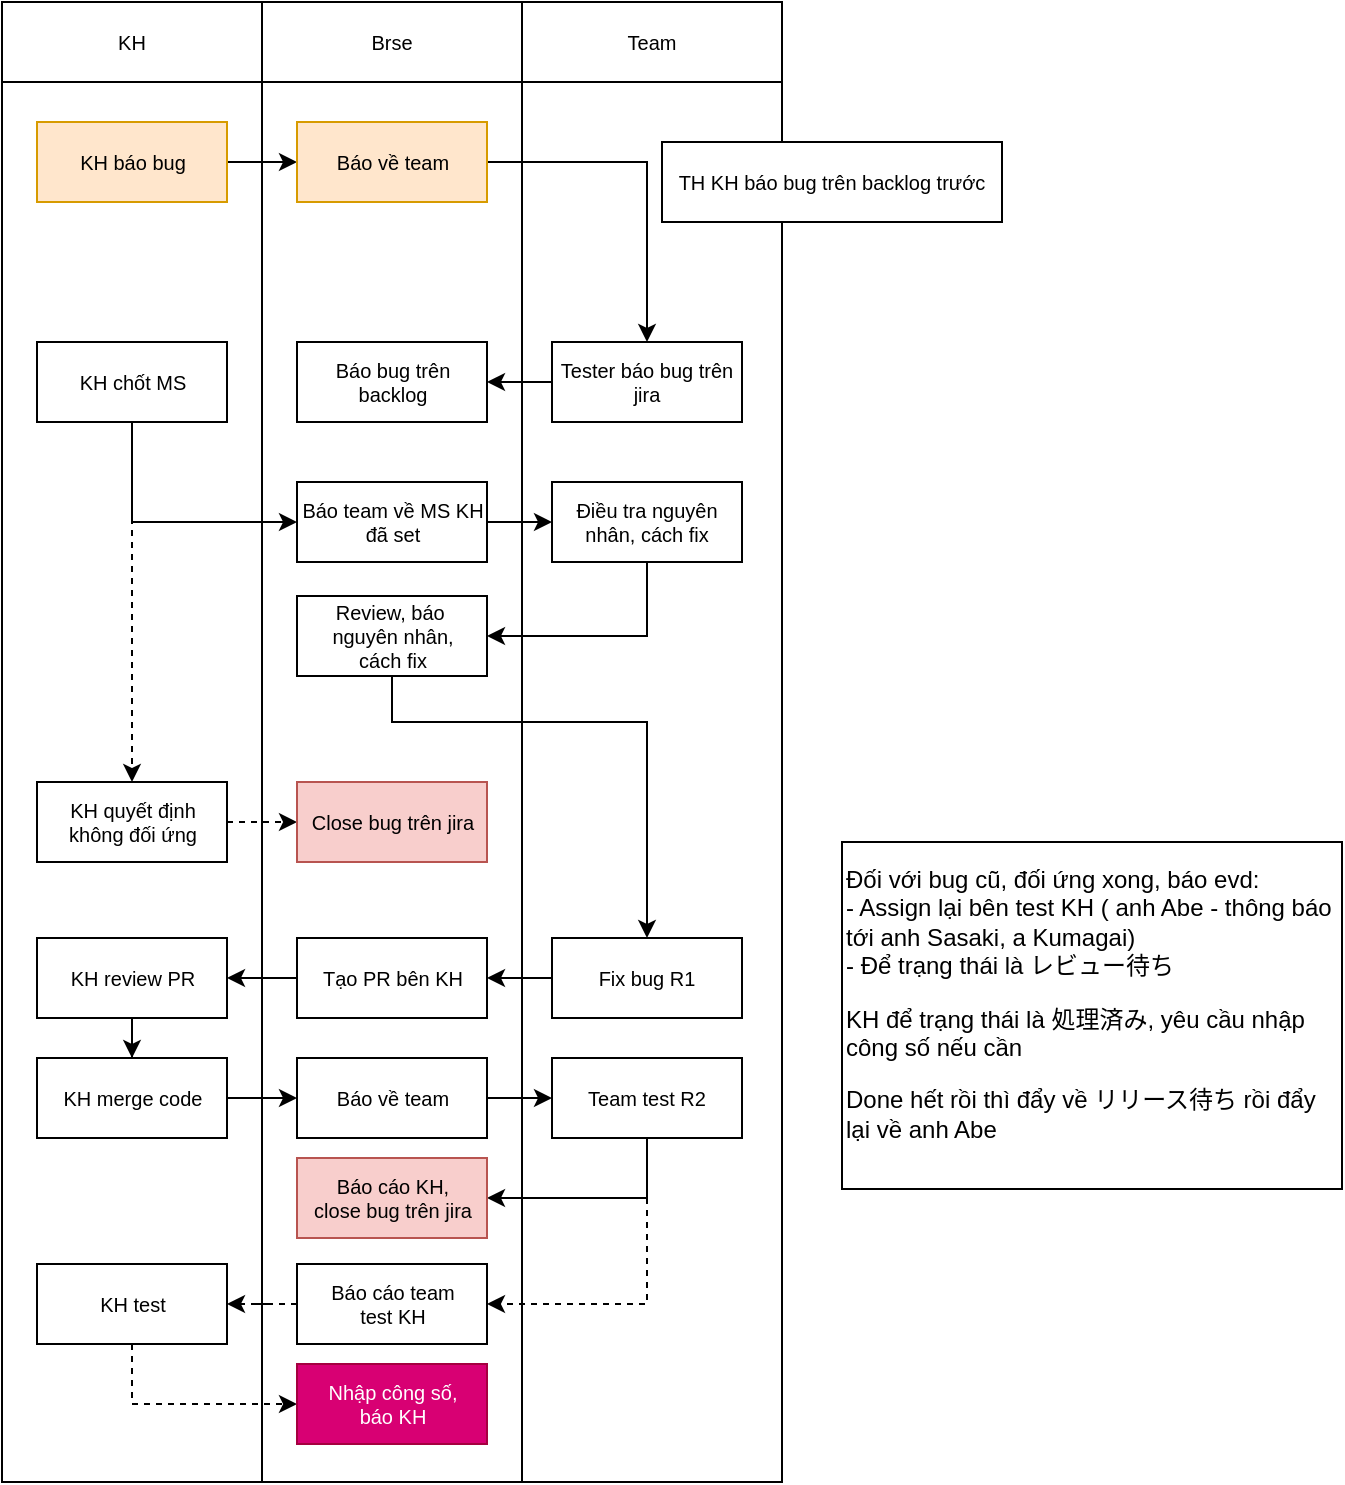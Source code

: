 <mxfile version="25.0.3" pages="2">
  <diagram name="Bug" id="tzC-T3flc1oEp4o9LY7S">
    <mxGraphModel dx="1195" dy="633" grid="1" gridSize="10" guides="1" tooltips="1" connect="1" arrows="1" fold="1" page="1" pageScale="1" pageWidth="850" pageHeight="1100" math="0" shadow="0">
      <root>
        <mxCell id="0" />
        <mxCell id="1" parent="0" />
        <mxCell id="nnLdnBErIqc2DHJfIWVj-1" value="" style="rounded=0;whiteSpace=wrap;html=1;fontSize=10;" parent="1" vertex="1">
          <mxGeometry x="150" y="280" width="130" height="700" as="geometry" />
        </mxCell>
        <mxCell id="nnLdnBErIqc2DHJfIWVj-2" value="" style="rounded=0;whiteSpace=wrap;html=1;fontSize=10;" parent="1" vertex="1">
          <mxGeometry x="280" y="280" width="130" height="700" as="geometry" />
        </mxCell>
        <mxCell id="nnLdnBErIqc2DHJfIWVj-3" value="KH" style="rounded=0;whiteSpace=wrap;html=1;fontSize=10;" parent="1" vertex="1">
          <mxGeometry x="150" y="240" width="130" height="40" as="geometry" />
        </mxCell>
        <mxCell id="nnLdnBErIqc2DHJfIWVj-4" value="Brse" style="rounded=0;whiteSpace=wrap;html=1;fontSize=10;" parent="1" vertex="1">
          <mxGeometry x="280" y="240" width="130" height="40" as="geometry" />
        </mxCell>
        <mxCell id="nnLdnBErIqc2DHJfIWVj-5" value="" style="rounded=0;whiteSpace=wrap;html=1;fontSize=10;" parent="1" vertex="1">
          <mxGeometry x="410" y="280" width="130" height="700" as="geometry" />
        </mxCell>
        <mxCell id="nnLdnBErIqc2DHJfIWVj-6" value="Team" style="rounded=0;whiteSpace=wrap;html=1;fontSize=10;" parent="1" vertex="1">
          <mxGeometry x="410" y="240" width="130" height="40" as="geometry" />
        </mxCell>
        <mxCell id="nnLdnBErIqc2DHJfIWVj-7" value="" style="edgeStyle=orthogonalEdgeStyle;rounded=0;orthogonalLoop=1;jettySize=auto;html=1;entryX=0;entryY=0.5;entryDx=0;entryDy=0;exitX=0.5;exitY=1;exitDx=0;exitDy=0;" parent="1" source="nnLdnBErIqc2DHJfIWVj-12" target="nnLdnBErIqc2DHJfIWVj-14" edge="1">
          <mxGeometry relative="1" as="geometry" />
        </mxCell>
        <mxCell id="nnLdnBErIqc2DHJfIWVj-8" value="Báo bug trên backlog" style="rounded=0;whiteSpace=wrap;html=1;fontSize=10;" parent="1" vertex="1">
          <mxGeometry x="297.5" y="410" width="95" height="40" as="geometry" />
        </mxCell>
        <mxCell id="nnLdnBErIqc2DHJfIWVj-9" value="" style="edgeStyle=orthogonalEdgeStyle;rounded=0;orthogonalLoop=1;jettySize=auto;html=1;" parent="1" source="nnLdnBErIqc2DHJfIWVj-10" target="nnLdnBErIqc2DHJfIWVj-8" edge="1">
          <mxGeometry relative="1" as="geometry" />
        </mxCell>
        <mxCell id="nnLdnBErIqc2DHJfIWVj-10" value="Tester báo bug trên jira" style="rounded=0;whiteSpace=wrap;html=1;fontSize=10;" parent="1" vertex="1">
          <mxGeometry x="425" y="410" width="95" height="40" as="geometry" />
        </mxCell>
        <mxCell id="nnLdnBErIqc2DHJfIWVj-12" value="KH chốt MS" style="rounded=0;whiteSpace=wrap;html=1;fontSize=10;" parent="1" vertex="1">
          <mxGeometry x="167.5" y="410" width="95" height="40" as="geometry" />
        </mxCell>
        <mxCell id="nnLdnBErIqc2DHJfIWVj-13" value="" style="edgeStyle=orthogonalEdgeStyle;rounded=0;orthogonalLoop=1;jettySize=auto;html=1;" parent="1" source="nnLdnBErIqc2DHJfIWVj-14" target="nnLdnBErIqc2DHJfIWVj-16" edge="1">
          <mxGeometry relative="1" as="geometry" />
        </mxCell>
        <mxCell id="nnLdnBErIqc2DHJfIWVj-14" value="Báo team về MS KH đã set" style="rounded=0;whiteSpace=wrap;html=1;fontSize=10;" parent="1" vertex="1">
          <mxGeometry x="297.5" y="480" width="95" height="40" as="geometry" />
        </mxCell>
        <mxCell id="nnLdnBErIqc2DHJfIWVj-15" style="edgeStyle=orthogonalEdgeStyle;rounded=0;orthogonalLoop=1;jettySize=auto;html=1;entryX=0.5;entryY=0;entryDx=0;entryDy=0;exitX=0.5;exitY=1;exitDx=0;exitDy=0;" parent="1" source="nnLdnBErIqc2DHJfIWVj-30" target="nnLdnBErIqc2DHJfIWVj-17" edge="1">
          <mxGeometry relative="1" as="geometry">
            <Array as="points">
              <mxPoint x="345" y="600" />
              <mxPoint x="473" y="600" />
            </Array>
          </mxGeometry>
        </mxCell>
        <mxCell id="Woj8cOmQaObs-lzATWTE-1" style="edgeStyle=orthogonalEdgeStyle;rounded=0;orthogonalLoop=1;jettySize=auto;html=1;entryX=1;entryY=0.5;entryDx=0;entryDy=0;exitX=0.5;exitY=1;exitDx=0;exitDy=0;" parent="1" source="nnLdnBErIqc2DHJfIWVj-16" target="nnLdnBErIqc2DHJfIWVj-30" edge="1">
          <mxGeometry relative="1" as="geometry" />
        </mxCell>
        <mxCell id="nnLdnBErIqc2DHJfIWVj-16" value="Điều tra nguyên nhân, cách fix" style="rounded=0;whiteSpace=wrap;html=1;fontSize=10;" parent="1" vertex="1">
          <mxGeometry x="425" y="480" width="95" height="40" as="geometry" />
        </mxCell>
        <mxCell id="nnLdnBErIqc2DHJfIWVj-21" value="" style="edgeStyle=orthogonalEdgeStyle;rounded=0;orthogonalLoop=1;jettySize=auto;html=1;" parent="1" source="nnLdnBErIqc2DHJfIWVj-17" target="nnLdnBErIqc2DHJfIWVj-18" edge="1">
          <mxGeometry relative="1" as="geometry" />
        </mxCell>
        <mxCell id="nnLdnBErIqc2DHJfIWVj-17" value="Fix bug R1" style="rounded=0;whiteSpace=wrap;html=1;fontSize=10;" parent="1" vertex="1">
          <mxGeometry x="425" y="708" width="95" height="40" as="geometry" />
        </mxCell>
        <mxCell id="nnLdnBErIqc2DHJfIWVj-23" value="" style="edgeStyle=orthogonalEdgeStyle;rounded=0;orthogonalLoop=1;jettySize=auto;html=1;" parent="1" source="nnLdnBErIqc2DHJfIWVj-18" target="nnLdnBErIqc2DHJfIWVj-19" edge="1">
          <mxGeometry relative="1" as="geometry" />
        </mxCell>
        <mxCell id="nnLdnBErIqc2DHJfIWVj-18" value="Tạo PR bên KH" style="rounded=0;whiteSpace=wrap;html=1;fontSize=10;" parent="1" vertex="1">
          <mxGeometry x="297.5" y="708" width="95" height="40" as="geometry" />
        </mxCell>
        <mxCell id="nnLdnBErIqc2DHJfIWVj-24" value="" style="edgeStyle=orthogonalEdgeStyle;rounded=0;orthogonalLoop=1;jettySize=auto;html=1;" parent="1" source="nnLdnBErIqc2DHJfIWVj-19" target="nnLdnBErIqc2DHJfIWVj-20" edge="1">
          <mxGeometry relative="1" as="geometry" />
        </mxCell>
        <mxCell id="nnLdnBErIqc2DHJfIWVj-19" value="K&lt;span style=&quot;background-color: initial;&quot;&gt;H review PR&lt;/span&gt;" style="rounded=0;whiteSpace=wrap;html=1;fontSize=10;" parent="1" vertex="1">
          <mxGeometry x="167.5" y="708" width="95" height="40" as="geometry" />
        </mxCell>
        <mxCell id="nnLdnBErIqc2DHJfIWVj-27" style="edgeStyle=orthogonalEdgeStyle;rounded=0;orthogonalLoop=1;jettySize=auto;html=1;entryX=0;entryY=0.5;entryDx=0;entryDy=0;" parent="1" source="nnLdnBErIqc2DHJfIWVj-20" target="Woj8cOmQaObs-lzATWTE-13" edge="1">
          <mxGeometry relative="1" as="geometry" />
        </mxCell>
        <mxCell id="nnLdnBErIqc2DHJfIWVj-20" value="KH merge code" style="rounded=0;whiteSpace=wrap;html=1;fontSize=10;" parent="1" vertex="1">
          <mxGeometry x="167.5" y="768" width="95" height="40" as="geometry" />
        </mxCell>
        <mxCell id="nnLdnBErIqc2DHJfIWVj-28" style="edgeStyle=orthogonalEdgeStyle;rounded=0;orthogonalLoop=1;jettySize=auto;html=1;entryX=1;entryY=0.5;entryDx=0;entryDy=0;exitX=0.5;exitY=1;exitDx=0;exitDy=0;" parent="1" source="nnLdnBErIqc2DHJfIWVj-25" target="nnLdnBErIqc2DHJfIWVj-26" edge="1">
          <mxGeometry relative="1" as="geometry" />
        </mxCell>
        <mxCell id="nnLdnBErIqc2DHJfIWVj-25" value="Team test R2" style="rounded=0;whiteSpace=wrap;html=1;fontSize=10;" parent="1" vertex="1">
          <mxGeometry x="425" y="768" width="95" height="40" as="geometry" />
        </mxCell>
        <mxCell id="nnLdnBErIqc2DHJfIWVj-26" value="Báo cáo KH,&lt;div&gt;close bug trên jira&lt;br&gt;&lt;/div&gt;" style="rounded=0;whiteSpace=wrap;html=1;fontSize=10;fillColor=#f8cecc;strokeColor=#b85450;" parent="1" vertex="1">
          <mxGeometry x="297.5" y="818" width="95" height="40" as="geometry" />
        </mxCell>
        <mxCell id="Woj8cOmQaObs-lzATWTE-10" value="" style="edgeStyle=orthogonalEdgeStyle;rounded=0;orthogonalLoop=1;jettySize=auto;html=1;dashed=1;exitX=0.5;exitY=1;exitDx=0;exitDy=0;" parent="1" source="nnLdnBErIqc2DHJfIWVj-12" target="Woj8cOmQaObs-lzATWTE-9" edge="1">
          <mxGeometry relative="1" as="geometry" />
        </mxCell>
        <mxCell id="nnLdnBErIqc2DHJfIWVj-30" value="&lt;div&gt;Review, b&lt;span style=&quot;background-color: initial;&quot;&gt;áo&amp;nbsp;&lt;/span&gt;&lt;/div&gt;&lt;div&gt;&lt;span style=&quot;background-color: initial;&quot;&gt;nguyên nhân,&lt;/span&gt;&lt;/div&gt;&lt;div&gt;cách fix&lt;/div&gt;" style="rounded=0;whiteSpace=wrap;html=1;fontSize=10;" parent="1" vertex="1">
          <mxGeometry x="297.5" y="537" width="95" height="40" as="geometry" />
        </mxCell>
        <mxCell id="Woj8cOmQaObs-lzATWTE-6" value="" style="edgeStyle=orthogonalEdgeStyle;rounded=0;orthogonalLoop=1;jettySize=auto;html=1;dashed=1;" parent="1" source="Woj8cOmQaObs-lzATWTE-2" target="Woj8cOmQaObs-lzATWTE-5" edge="1">
          <mxGeometry relative="1" as="geometry" />
        </mxCell>
        <mxCell id="Woj8cOmQaObs-lzATWTE-2" value="Báo cáo team&lt;div&gt;test KH&lt;/div&gt;" style="rounded=0;whiteSpace=wrap;html=1;fontSize=10;" parent="1" vertex="1">
          <mxGeometry x="297.5" y="871" width="95" height="40" as="geometry" />
        </mxCell>
        <mxCell id="Woj8cOmQaObs-lzATWTE-4" style="edgeStyle=orthogonalEdgeStyle;rounded=0;orthogonalLoop=1;jettySize=auto;html=1;entryX=1;entryY=0.5;entryDx=0;entryDy=0;exitX=0.5;exitY=1;exitDx=0;exitDy=0;dashed=1;" parent="1" source="nnLdnBErIqc2DHJfIWVj-25" target="Woj8cOmQaObs-lzATWTE-2" edge="1">
          <mxGeometry relative="1" as="geometry" />
        </mxCell>
        <mxCell id="Woj8cOmQaObs-lzATWTE-8" style="edgeStyle=orthogonalEdgeStyle;rounded=0;orthogonalLoop=1;jettySize=auto;html=1;entryX=0;entryY=0.5;entryDx=0;entryDy=0;exitX=0.5;exitY=1;exitDx=0;exitDy=0;dashed=1;" parent="1" source="Woj8cOmQaObs-lzATWTE-5" target="Woj8cOmQaObs-lzATWTE-7" edge="1">
          <mxGeometry relative="1" as="geometry" />
        </mxCell>
        <mxCell id="Woj8cOmQaObs-lzATWTE-5" value="KH test" style="rounded=0;whiteSpace=wrap;html=1;fontSize=10;" parent="1" vertex="1">
          <mxGeometry x="167.5" y="871" width="95" height="40" as="geometry" />
        </mxCell>
        <mxCell id="Woj8cOmQaObs-lzATWTE-7" value="Nhập công số,&lt;div&gt;báo KH&lt;/div&gt;" style="rounded=0;whiteSpace=wrap;html=1;fontSize=10;fillColor=#d80073;strokeColor=#A50040;fontColor=#ffffff;" parent="1" vertex="1">
          <mxGeometry x="297.5" y="921" width="95" height="40" as="geometry" />
        </mxCell>
        <mxCell id="Woj8cOmQaObs-lzATWTE-16" style="edgeStyle=orthogonalEdgeStyle;rounded=0;orthogonalLoop=1;jettySize=auto;html=1;entryX=0;entryY=0.5;entryDx=0;entryDy=0;exitX=1;exitY=0.5;exitDx=0;exitDy=0;dashed=1;" parent="1" source="Woj8cOmQaObs-lzATWTE-9" target="Woj8cOmQaObs-lzATWTE-15" edge="1">
          <mxGeometry relative="1" as="geometry" />
        </mxCell>
        <mxCell id="Woj8cOmQaObs-lzATWTE-9" value="KH quyết định&lt;div&gt;không đối ứng&lt;/div&gt;" style="rounded=0;whiteSpace=wrap;html=1;fontSize=10;" parent="1" vertex="1">
          <mxGeometry x="167.5" y="630" width="95" height="40" as="geometry" />
        </mxCell>
        <mxCell id="Woj8cOmQaObs-lzATWTE-12" value="TH KH báo bug trên backlog trước" style="rounded=0;whiteSpace=wrap;html=1;fontSize=10;" parent="1" vertex="1">
          <mxGeometry x="480" y="310" width="170" height="40" as="geometry" />
        </mxCell>
        <mxCell id="Woj8cOmQaObs-lzATWTE-14" value="" style="edgeStyle=orthogonalEdgeStyle;rounded=0;orthogonalLoop=1;jettySize=auto;html=1;" parent="1" source="Woj8cOmQaObs-lzATWTE-13" target="nnLdnBErIqc2DHJfIWVj-25" edge="1">
          <mxGeometry relative="1" as="geometry" />
        </mxCell>
        <mxCell id="Woj8cOmQaObs-lzATWTE-13" value="Báo về team" style="rounded=0;whiteSpace=wrap;html=1;fontSize=10;" parent="1" vertex="1">
          <mxGeometry x="297.5" y="768" width="95" height="40" as="geometry" />
        </mxCell>
        <mxCell id="Woj8cOmQaObs-lzATWTE-15" value="Close bug trên jira" style="rounded=0;whiteSpace=wrap;html=1;fontSize=10;fillColor=#f8cecc;strokeColor=#b85450;" parent="1" vertex="1">
          <mxGeometry x="297.5" y="630" width="95" height="40" as="geometry" />
        </mxCell>
        <mxCell id="sR0tkVFWlMUhjFbhm4ml-1" value="&lt;span data-teams=&quot;true&quot;&gt;Đối với bug cũ, đối ứng xong, báo evd:&lt;/span&gt;&lt;div&gt;&lt;span data-teams=&quot;true&quot;&gt;- Assign lại bên test KH ( anh Abe - thông báo tới anh Sasaki, a Kumagai)&lt;/span&gt;&lt;/div&gt;&lt;div&gt;&lt;span data-teams=&quot;true&quot;&gt;- Để trạng thái là レビュー待ち&lt;/span&gt;&lt;/div&gt;&lt;div&gt;&lt;span data-teams=&quot;true&quot;&gt;&lt;span data-teams=&quot;true&quot;&gt;&lt;p&gt;KH để trạng thái là 処理済み, yêu cầu nhập công số nếu cần&lt;/p&gt;&lt;p&gt;Done hết rồi thì đẩy về リリース待ち rồi đẩy lại về anh Abe&amp;nbsp;&lt;/p&gt;&lt;/span&gt;&lt;/span&gt;&lt;/div&gt;" style="rounded=0;whiteSpace=wrap;html=1;align=left;" parent="1" vertex="1">
          <mxGeometry x="570" y="660" width="250" height="173.5" as="geometry" />
        </mxCell>
        <mxCell id="92BWXtnW6iOFNadKpg7t-5" value="" style="edgeStyle=orthogonalEdgeStyle;rounded=0;orthogonalLoop=1;jettySize=auto;html=1;" edge="1" parent="1" source="92BWXtnW6iOFNadKpg7t-1" target="92BWXtnW6iOFNadKpg7t-3">
          <mxGeometry relative="1" as="geometry" />
        </mxCell>
        <mxCell id="92BWXtnW6iOFNadKpg7t-1" value="KH báo bug" style="rounded=0;whiteSpace=wrap;html=1;fontSize=10;fillColor=#ffe6cc;strokeColor=#d79b00;" vertex="1" parent="1">
          <mxGeometry x="167.5" y="300" width="95" height="40" as="geometry" />
        </mxCell>
        <mxCell id="92BWXtnW6iOFNadKpg7t-4" style="edgeStyle=orthogonalEdgeStyle;rounded=0;orthogonalLoop=1;jettySize=auto;html=1;entryX=0.5;entryY=0;entryDx=0;entryDy=0;" edge="1" parent="1" source="92BWXtnW6iOFNadKpg7t-3" target="nnLdnBErIqc2DHJfIWVj-10">
          <mxGeometry relative="1" as="geometry" />
        </mxCell>
        <mxCell id="92BWXtnW6iOFNadKpg7t-3" value="Báo về team" style="rounded=0;whiteSpace=wrap;html=1;fontSize=10;fillColor=#ffe6cc;strokeColor=#d79b00;" vertex="1" parent="1">
          <mxGeometry x="297.5" y="300" width="95" height="40" as="geometry" />
        </mxCell>
      </root>
    </mxGraphModel>
  </diagram>
  <diagram name="Task" id="jNZB-xJwmTtZyeowq0SU">
    <mxGraphModel dx="819" dy="434" grid="1" gridSize="10" guides="1" tooltips="1" connect="1" arrows="1" fold="1" page="1" pageScale="1" pageWidth="850" pageHeight="1100" math="0" shadow="0">
      <root>
        <mxCell id="ApblwE8s_hvEqm3opGiO-0" />
        <mxCell id="ApblwE8s_hvEqm3opGiO-1" parent="ApblwE8s_hvEqm3opGiO-0" />
        <mxCell id="ApblwE8s_hvEqm3opGiO-2" value="" style="rounded=0;whiteSpace=wrap;html=1;fontSize=10;" vertex="1" parent="ApblwE8s_hvEqm3opGiO-1">
          <mxGeometry x="150" y="30" width="130" height="810" as="geometry" />
        </mxCell>
        <mxCell id="ApblwE8s_hvEqm3opGiO-3" value="" style="rounded=0;whiteSpace=wrap;html=1;fontSize=10;" vertex="1" parent="ApblwE8s_hvEqm3opGiO-1">
          <mxGeometry x="280" y="30" width="130" height="810" as="geometry" />
        </mxCell>
        <mxCell id="ApblwE8s_hvEqm3opGiO-4" value="KH" style="rounded=0;whiteSpace=wrap;html=1;fontSize=10;" vertex="1" parent="ApblwE8s_hvEqm3opGiO-1">
          <mxGeometry x="150" y="30" width="130" height="40" as="geometry" />
        </mxCell>
        <mxCell id="ApblwE8s_hvEqm3opGiO-5" value="Brse" style="rounded=0;whiteSpace=wrap;html=1;fontSize=10;" vertex="1" parent="ApblwE8s_hvEqm3opGiO-1">
          <mxGeometry x="280" y="30" width="130" height="40" as="geometry" />
        </mxCell>
        <mxCell id="ApblwE8s_hvEqm3opGiO-6" value="" style="rounded=0;whiteSpace=wrap;html=1;fontSize=10;" vertex="1" parent="ApblwE8s_hvEqm3opGiO-1">
          <mxGeometry x="410" y="30" width="250" height="810" as="geometry" />
        </mxCell>
        <mxCell id="ApblwE8s_hvEqm3opGiO-7" value="Team" style="rounded=0;whiteSpace=wrap;html=1;fontSize=10;" vertex="1" parent="ApblwE8s_hvEqm3opGiO-1">
          <mxGeometry x="410" y="30" width="130" height="40" as="geometry" />
        </mxCell>
        <mxCell id="zD5rMN2hXHm76JTSlqMH-2" style="edgeStyle=orthogonalEdgeStyle;rounded=0;orthogonalLoop=1;jettySize=auto;html=1;entryX=1;entryY=0.5;entryDx=0;entryDy=0;dashed=1;" edge="1" parent="ApblwE8s_hvEqm3opGiO-1" source="ApblwE8s_hvEqm3opGiO-9" target="zD5rMN2hXHm76JTSlqMH-1">
          <mxGeometry relative="1" as="geometry" />
        </mxCell>
        <mxCell id="zD5rMN2hXHm76JTSlqMH-5" style="edgeStyle=orthogonalEdgeStyle;rounded=0;orthogonalLoop=1;jettySize=auto;html=1;entryX=0.5;entryY=0;entryDx=0;entryDy=0;" edge="1" parent="ApblwE8s_hvEqm3opGiO-1" source="ApblwE8s_hvEqm3opGiO-9" target="zD5rMN2hXHm76JTSlqMH-4">
          <mxGeometry relative="1" as="geometry" />
        </mxCell>
        <mxCell id="ApblwE8s_hvEqm3opGiO-9" value="Viết USDM" style="rounded=0;whiteSpace=wrap;html=1;fontSize=10;" vertex="1" parent="ApblwE8s_hvEqm3opGiO-1">
          <mxGeometry x="297.5" y="90" width="95" height="40" as="geometry" />
        </mxCell>
        <mxCell id="zD5rMN2hXHm76JTSlqMH-0" value="" style="edgeStyle=orthogonalEdgeStyle;rounded=0;orthogonalLoop=1;jettySize=auto;html=1;" edge="1" parent="ApblwE8s_hvEqm3opGiO-1" source="ApblwE8s_hvEqm3opGiO-12" target="ApblwE8s_hvEqm3opGiO-9">
          <mxGeometry relative="1" as="geometry" />
        </mxCell>
        <mxCell id="ApblwE8s_hvEqm3opGiO-12" value="Điịnh nghĩa yêu cầu" style="rounded=0;whiteSpace=wrap;html=1;fontSize=10;" vertex="1" parent="ApblwE8s_hvEqm3opGiO-1">
          <mxGeometry x="167.5" y="90" width="95" height="40" as="geometry" />
        </mxCell>
        <mxCell id="ApblwE8s_hvEqm3opGiO-32" value="" style="edgeStyle=orthogonalEdgeStyle;rounded=0;orthogonalLoop=1;jettySize=auto;html=1;dashed=1;" edge="1" parent="ApblwE8s_hvEqm3opGiO-1" source="ApblwE8s_hvEqm3opGiO-33">
          <mxGeometry relative="1" as="geometry">
            <mxPoint x="262.5" y="571" as="targetPoint" />
          </mxGeometry>
        </mxCell>
        <mxCell id="ApblwE8s_hvEqm3opGiO-35" style="edgeStyle=orthogonalEdgeStyle;rounded=0;orthogonalLoop=1;jettySize=auto;html=1;entryX=0;entryY=0.5;entryDx=0;entryDy=0;exitX=0.5;exitY=1;exitDx=0;exitDy=0;dashed=1;" edge="1" parent="ApblwE8s_hvEqm3opGiO-1" target="ApblwE8s_hvEqm3opGiO-37">
          <mxGeometry relative="1" as="geometry">
            <mxPoint x="215" y="591" as="sourcePoint" />
          </mxGeometry>
        </mxCell>
        <mxCell id="zD5rMN2hXHm76JTSlqMH-3" style="edgeStyle=orthogonalEdgeStyle;rounded=0;orthogonalLoop=1;jettySize=auto;html=1;entryX=0;entryY=0.5;entryDx=0;entryDy=0;dashed=1;" edge="1" parent="ApblwE8s_hvEqm3opGiO-1" source="zD5rMN2hXHm76JTSlqMH-1" target="ApblwE8s_hvEqm3opGiO-9">
          <mxGeometry relative="1" as="geometry" />
        </mxCell>
        <mxCell id="zD5rMN2hXHm76JTSlqMH-1" value="QA về USDM" style="rounded=0;whiteSpace=wrap;html=1;fontSize=10;" vertex="1" parent="ApblwE8s_hvEqm3opGiO-1">
          <mxGeometry x="230" y="160" width="95" height="40" as="geometry" />
        </mxCell>
        <mxCell id="zD5rMN2hXHm76JTSlqMH-7" value="" style="edgeStyle=orthogonalEdgeStyle;rounded=0;orthogonalLoop=1;jettySize=auto;html=1;" edge="1" parent="ApblwE8s_hvEqm3opGiO-1" source="zD5rMN2hXHm76JTSlqMH-4" target="zD5rMN2hXHm76JTSlqMH-6">
          <mxGeometry relative="1" as="geometry" />
        </mxCell>
        <mxCell id="zD5rMN2hXHm76JTSlqMH-4" value="Dịch USDM" style="rounded=0;whiteSpace=wrap;html=1;fontSize=10;" vertex="1" parent="ApblwE8s_hvEqm3opGiO-1">
          <mxGeometry x="297.5" y="210" width="95" height="40" as="geometry" />
        </mxCell>
        <mxCell id="zD5rMN2hXHm76JTSlqMH-9" value="" style="edgeStyle=orthogonalEdgeStyle;rounded=0;orthogonalLoop=1;jettySize=auto;html=1;" edge="1" parent="ApblwE8s_hvEqm3opGiO-1" source="zD5rMN2hXHm76JTSlqMH-6" target="zD5rMN2hXHm76JTSlqMH-8">
          <mxGeometry relative="1" as="geometry" />
        </mxCell>
        <mxCell id="zD5rMN2hXHm76JTSlqMH-6" value="Transfer team" style="rounded=0;whiteSpace=wrap;html=1;fontSize=10;" vertex="1" parent="ApblwE8s_hvEqm3opGiO-1">
          <mxGeometry x="297.5" y="290" width="95" height="40" as="geometry" />
        </mxCell>
        <mxCell id="zD5rMN2hXHm76JTSlqMH-12" value="" style="edgeStyle=orthogonalEdgeStyle;rounded=0;orthogonalLoop=1;jettySize=auto;html=1;dashed=1;exitX=0.5;exitY=1;exitDx=0;exitDy=0;" edge="1" parent="ApblwE8s_hvEqm3opGiO-1" source="zD5rMN2hXHm76JTSlqMH-31" target="zD5rMN2hXHm76JTSlqMH-11">
          <mxGeometry relative="1" as="geometry" />
        </mxCell>
        <mxCell id="zD5rMN2hXHm76JTSlqMH-23" value="" style="edgeStyle=orthogonalEdgeStyle;rounded=0;orthogonalLoop=1;jettySize=auto;html=1;" edge="1" parent="ApblwE8s_hvEqm3opGiO-1" source="zD5rMN2hXHm76JTSlqMH-8" target="zD5rMN2hXHm76JTSlqMH-15">
          <mxGeometry relative="1" as="geometry" />
        </mxCell>
        <mxCell id="zD5rMN2hXHm76JTSlqMH-8" value="Nghe transfer" style="rounded=0;whiteSpace=wrap;html=1;fontSize=10;" vertex="1" parent="ApblwE8s_hvEqm3opGiO-1">
          <mxGeometry x="427.5" y="290" width="95" height="40" as="geometry" />
        </mxCell>
        <mxCell id="zD5rMN2hXHm76JTSlqMH-14" value="" style="edgeStyle=orthogonalEdgeStyle;rounded=0;orthogonalLoop=1;jettySize=auto;html=1;dashed=1;" edge="1" parent="ApblwE8s_hvEqm3opGiO-1" source="zD5rMN2hXHm76JTSlqMH-10" target="zD5rMN2hXHm76JTSlqMH-11">
          <mxGeometry relative="1" as="geometry">
            <Array as="points">
              <mxPoint x="410" y="562" />
              <mxPoint x="410" y="562" />
            </Array>
          </mxGeometry>
        </mxCell>
        <mxCell id="zD5rMN2hXHm76JTSlqMH-17" value="" style="edgeStyle=orthogonalEdgeStyle;rounded=0;orthogonalLoop=1;jettySize=auto;html=1;dashed=1;" edge="1" parent="ApblwE8s_hvEqm3opGiO-1" source="zD5rMN2hXHm76JTSlqMH-10" target="zD5rMN2hXHm76JTSlqMH-16">
          <mxGeometry relative="1" as="geometry">
            <Array as="points">
              <mxPoint x="280" y="582" />
              <mxPoint x="280" y="582" />
            </Array>
          </mxGeometry>
        </mxCell>
        <mxCell id="zD5rMN2hXHm76JTSlqMH-10" value="Đối ứng QA" style="rounded=0;whiteSpace=wrap;html=1;fontSize=10;" vertex="1" parent="ApblwE8s_hvEqm3opGiO-1">
          <mxGeometry x="300" y="553" width="95" height="40" as="geometry" />
        </mxCell>
        <mxCell id="zD5rMN2hXHm76JTSlqMH-13" value="" style="edgeStyle=orthogonalEdgeStyle;rounded=0;orthogonalLoop=1;jettySize=auto;html=1;dashed=1;" edge="1" parent="ApblwE8s_hvEqm3opGiO-1" source="zD5rMN2hXHm76JTSlqMH-11" target="zD5rMN2hXHm76JTSlqMH-10">
          <mxGeometry relative="1" as="geometry">
            <Array as="points">
              <mxPoint x="410" y="582" />
              <mxPoint x="410" y="582" />
            </Array>
          </mxGeometry>
        </mxCell>
        <mxCell id="zD5rMN2hXHm76JTSlqMH-11" value="Log QA" style="rounded=0;whiteSpace=wrap;html=1;fontSize=10;" vertex="1" parent="ApblwE8s_hvEqm3opGiO-1">
          <mxGeometry x="427.5" y="553" width="95" height="40" as="geometry" />
        </mxCell>
        <mxCell id="zD5rMN2hXHm76JTSlqMH-25" style="edgeStyle=orthogonalEdgeStyle;rounded=0;orthogonalLoop=1;jettySize=auto;html=1;entryX=1;entryY=0.5;entryDx=0;entryDy=0;exitX=0;exitY=0.5;exitDx=0;exitDy=0;" edge="1" parent="ApblwE8s_hvEqm3opGiO-1" source="zD5rMN2hXHm76JTSlqMH-15" target="zD5rMN2hXHm76JTSlqMH-24">
          <mxGeometry relative="1" as="geometry" />
        </mxCell>
        <mxCell id="zD5rMN2hXHm76JTSlqMH-18" value="" style="edgeStyle=orthogonalEdgeStyle;rounded=0;orthogonalLoop=1;jettySize=auto;html=1;dashed=1;" edge="1" parent="ApblwE8s_hvEqm3opGiO-1" source="zD5rMN2hXHm76JTSlqMH-16" target="zD5rMN2hXHm76JTSlqMH-10">
          <mxGeometry relative="1" as="geometry">
            <Array as="points">
              <mxPoint x="280" y="562" />
              <mxPoint x="280" y="562" />
            </Array>
          </mxGeometry>
        </mxCell>
        <mxCell id="zD5rMN2hXHm76JTSlqMH-16" value="Đối ứng QA" style="rounded=0;whiteSpace=wrap;html=1;fontSize=10;" vertex="1" parent="ApblwE8s_hvEqm3opGiO-1">
          <mxGeometry x="167.5" y="553" width="95" height="40" as="geometry" />
        </mxCell>
        <mxCell id="zD5rMN2hXHm76JTSlqMH-34" style="edgeStyle=orthogonalEdgeStyle;rounded=0;orthogonalLoop=1;jettySize=auto;html=1;entryX=1;entryY=0.5;entryDx=0;entryDy=0;exitX=0.5;exitY=1;exitDx=0;exitDy=0;" edge="1" parent="ApblwE8s_hvEqm3opGiO-1" source="zD5rMN2hXHm76JTSlqMH-20" target="zD5rMN2hXHm76JTSlqMH-21">
          <mxGeometry relative="1" as="geometry" />
        </mxCell>
        <mxCell id="zD5rMN2hXHm76JTSlqMH-20" value="Create design" style="rounded=0;whiteSpace=wrap;html=1;fontSize=10;" vertex="1" parent="ApblwE8s_hvEqm3opGiO-1">
          <mxGeometry x="560" y="460" width="95" height="40" as="geometry" />
        </mxCell>
        <mxCell id="zD5rMN2hXHm76JTSlqMH-35" value="" style="edgeStyle=orthogonalEdgeStyle;rounded=0;orthogonalLoop=1;jettySize=auto;html=1;" edge="1" parent="ApblwE8s_hvEqm3opGiO-1" source="zD5rMN2hXHm76JTSlqMH-21" target="zD5rMN2hXHm76JTSlqMH-22">
          <mxGeometry relative="1" as="geometry" />
        </mxCell>
        <mxCell id="zD5rMN2hXHm76JTSlqMH-21" value="Review design" style="rounded=0;whiteSpace=wrap;html=1;fontSize=10;" vertex="1" parent="ApblwE8s_hvEqm3opGiO-1">
          <mxGeometry x="297.5" y="612" width="95" height="40" as="geometry" />
        </mxCell>
        <mxCell id="zD5rMN2hXHm76JTSlqMH-37" value="" style="edgeStyle=orthogonalEdgeStyle;rounded=0;orthogonalLoop=1;jettySize=auto;html=1;" edge="1" parent="ApblwE8s_hvEqm3opGiO-1" source="zD5rMN2hXHm76JTSlqMH-22" target="zD5rMN2hXHm76JTSlqMH-36">
          <mxGeometry relative="1" as="geometry" />
        </mxCell>
        <mxCell id="zD5rMN2hXHm76JTSlqMH-22" value="Chuyển design&lt;div&gt;sang KH&lt;/div&gt;" style="rounded=0;whiteSpace=wrap;html=1;fontSize=10;" vertex="1" parent="ApblwE8s_hvEqm3opGiO-1">
          <mxGeometry x="297.5" y="690" width="95" height="40" as="geometry" />
        </mxCell>
        <mxCell id="zD5rMN2hXHm76JTSlqMH-28" value="" style="edgeStyle=orthogonalEdgeStyle;rounded=0;orthogonalLoop=1;jettySize=auto;html=1;" edge="1" parent="ApblwE8s_hvEqm3opGiO-1" source="zD5rMN2hXHm76JTSlqMH-24" target="zD5rMN2hXHm76JTSlqMH-27">
          <mxGeometry relative="1" as="geometry" />
        </mxCell>
        <mxCell id="zD5rMN2hXHm76JTSlqMH-24" value="Review estimate" style="rounded=0;whiteSpace=wrap;html=1;fontSize=10;" vertex="1" parent="ApblwE8s_hvEqm3opGiO-1">
          <mxGeometry x="297.5" y="350" width="95" height="40" as="geometry" />
        </mxCell>
        <mxCell id="zD5rMN2hXHm76JTSlqMH-26" value="" style="edgeStyle=orthogonalEdgeStyle;rounded=0;orthogonalLoop=1;jettySize=auto;html=1;dashed=1;" edge="1" parent="ApblwE8s_hvEqm3opGiO-1" source="zD5rMN2hXHm76JTSlqMH-8" target="zD5rMN2hXHm76JTSlqMH-15">
          <mxGeometry relative="1" as="geometry">
            <mxPoint x="475" y="330" as="sourcePoint" />
            <mxPoint x="475" y="461" as="targetPoint" />
          </mxGeometry>
        </mxCell>
        <mxCell id="zD5rMN2hXHm76JTSlqMH-33" style="edgeStyle=orthogonalEdgeStyle;rounded=0;orthogonalLoop=1;jettySize=auto;html=1;entryX=0.5;entryY=0;entryDx=0;entryDy=0;" edge="1" parent="ApblwE8s_hvEqm3opGiO-1" source="zD5rMN2hXHm76JTSlqMH-15" target="zD5rMN2hXHm76JTSlqMH-20">
          <mxGeometry relative="1" as="geometry" />
        </mxCell>
        <mxCell id="zD5rMN2hXHm76JTSlqMH-15" value="Estimate" style="rounded=0;whiteSpace=wrap;html=1;fontSize=10;" vertex="1" parent="ApblwE8s_hvEqm3opGiO-1">
          <mxGeometry x="427.5" y="350" width="95" height="40" as="geometry" />
        </mxCell>
        <mxCell id="zD5rMN2hXHm76JTSlqMH-30" value="" style="edgeStyle=orthogonalEdgeStyle;rounded=0;orthogonalLoop=1;jettySize=auto;html=1;" edge="1" parent="ApblwE8s_hvEqm3opGiO-1" source="zD5rMN2hXHm76JTSlqMH-27" target="zD5rMN2hXHm76JTSlqMH-29">
          <mxGeometry relative="1" as="geometry" />
        </mxCell>
        <mxCell id="zD5rMN2hXHm76JTSlqMH-27" value="Báo trên backlog" style="rounded=0;whiteSpace=wrap;html=1;fontSize=10;" vertex="1" parent="ApblwE8s_hvEqm3opGiO-1">
          <mxGeometry x="297.5" y="410" width="95" height="40" as="geometry" />
        </mxCell>
        <mxCell id="zD5rMN2hXHm76JTSlqMH-32" style="edgeStyle=orthogonalEdgeStyle;rounded=0;orthogonalLoop=1;jettySize=auto;html=1;entryX=0;entryY=0.5;entryDx=0;entryDy=0;exitX=0.5;exitY=1;exitDx=0;exitDy=0;" edge="1" parent="ApblwE8s_hvEqm3opGiO-1" source="zD5rMN2hXHm76JTSlqMH-29" target="zD5rMN2hXHm76JTSlqMH-31">
          <mxGeometry relative="1" as="geometry" />
        </mxCell>
        <mxCell id="zD5rMN2hXHm76JTSlqMH-29" value="KH review estimate" style="rounded=0;whiteSpace=wrap;html=1;fontSize=10;" vertex="1" parent="ApblwE8s_hvEqm3opGiO-1">
          <mxGeometry x="167.5" y="410" width="95" height="40" as="geometry" />
        </mxCell>
        <mxCell id="zD5rMN2hXHm76JTSlqMH-31" value="Xử lý task" style="rounded=0;whiteSpace=wrap;html=1;fontSize=10;" vertex="1" parent="ApblwE8s_hvEqm3opGiO-1">
          <mxGeometry x="427.5" y="460" width="95" height="40" as="geometry" />
        </mxCell>
        <mxCell id="zD5rMN2hXHm76JTSlqMH-36" value="Review design" style="rounded=0;whiteSpace=wrap;html=1;fontSize=10;" vertex="1" parent="ApblwE8s_hvEqm3opGiO-1">
          <mxGeometry x="167.5" y="690" width="95" height="40" as="geometry" />
        </mxCell>
      </root>
    </mxGraphModel>
  </diagram>
</mxfile>
